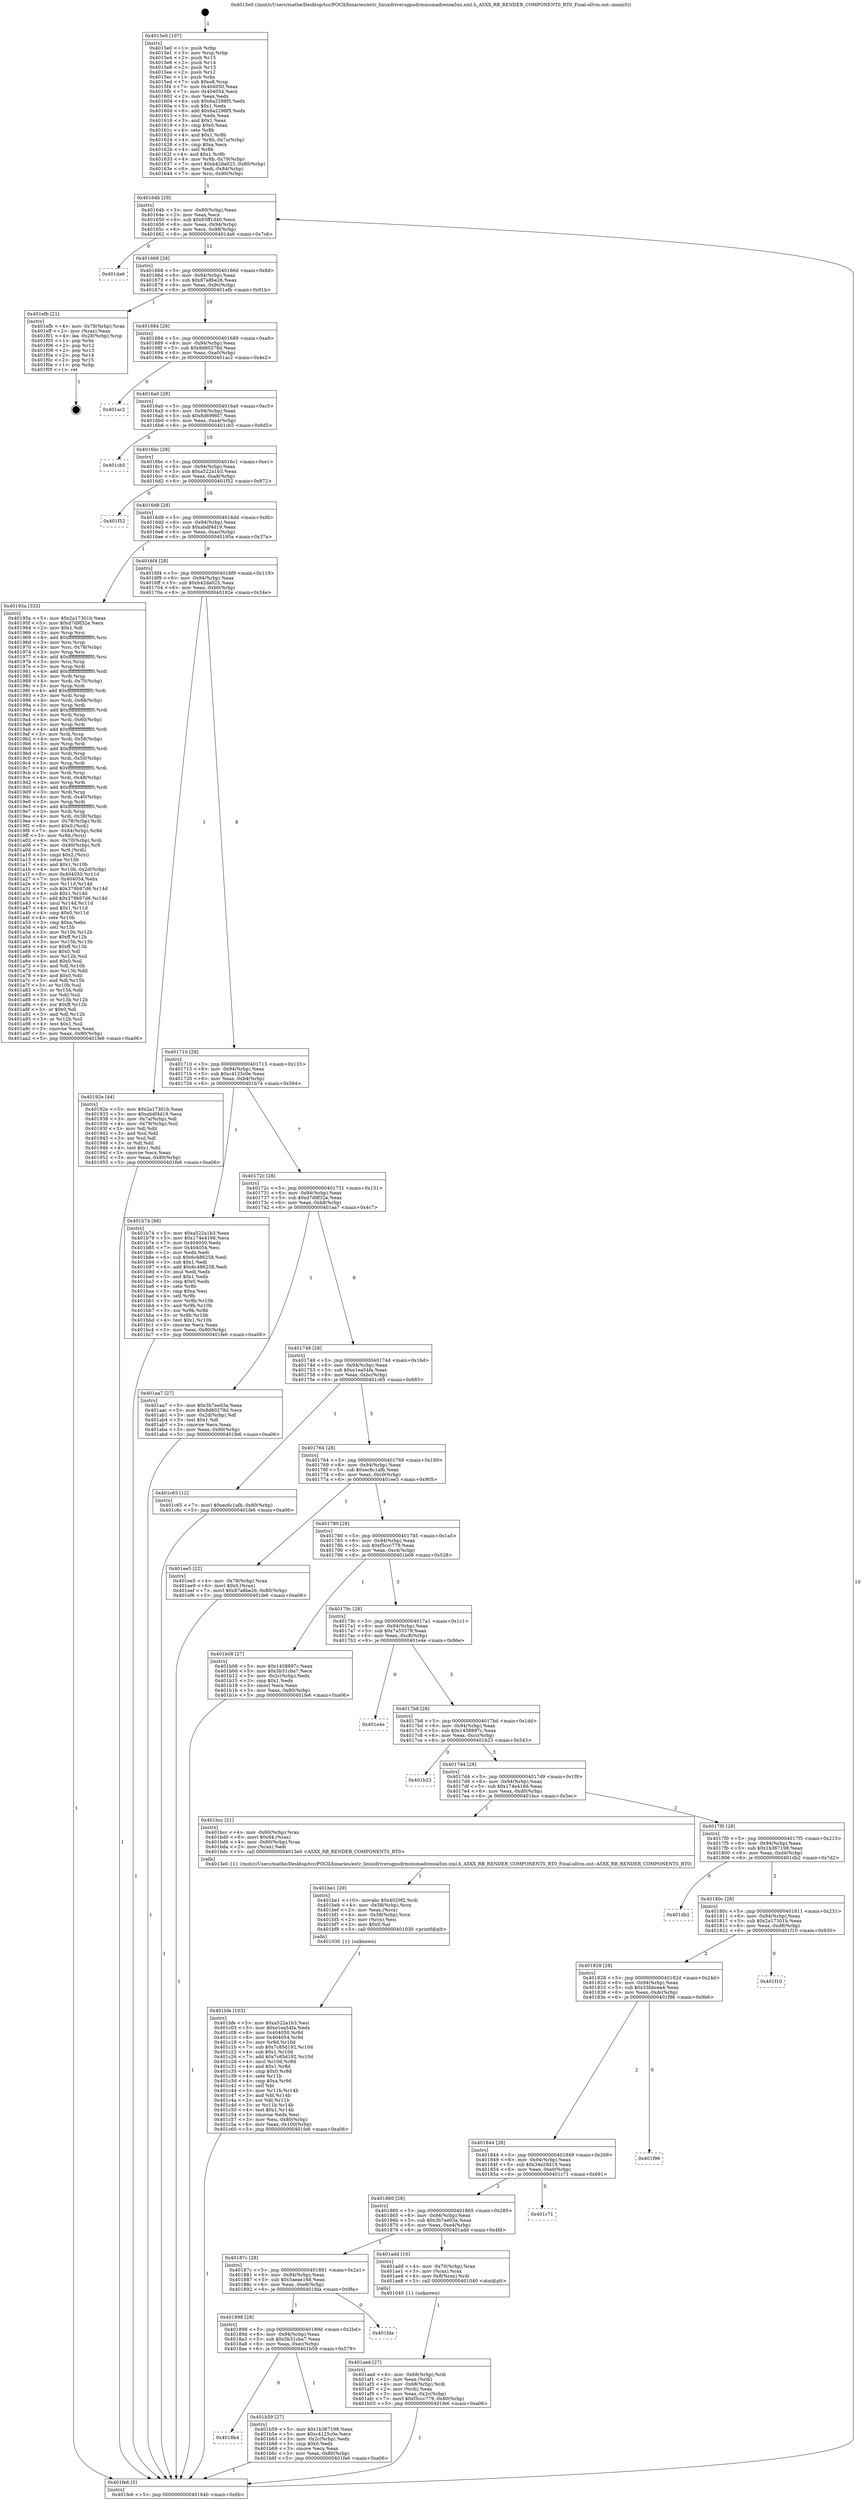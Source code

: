 digraph "0x4015e0" {
  label = "0x4015e0 (/mnt/c/Users/mathe/Desktop/tcc/POCII/binaries/extr_linuxdriversgpudrmmsmadrenoa5xx.xml.h_A5XX_RB_RENDER_COMPONENTS_RT0_Final-ollvm.out::main(0))"
  labelloc = "t"
  node[shape=record]

  Entry [label="",width=0.3,height=0.3,shape=circle,fillcolor=black,style=filled]
  "0x40164b" [label="{
     0x40164b [29]\l
     | [instrs]\l
     &nbsp;&nbsp;0x40164b \<+3\>: mov -0x80(%rbp),%eax\l
     &nbsp;&nbsp;0x40164e \<+2\>: mov %eax,%ecx\l
     &nbsp;&nbsp;0x401650 \<+6\>: sub $0x83ff1d40,%ecx\l
     &nbsp;&nbsp;0x401656 \<+6\>: mov %eax,-0x94(%rbp)\l
     &nbsp;&nbsp;0x40165c \<+6\>: mov %ecx,-0x98(%rbp)\l
     &nbsp;&nbsp;0x401662 \<+6\>: je 0000000000401da6 \<main+0x7c6\>\l
  }"]
  "0x401da6" [label="{
     0x401da6\l
  }", style=dashed]
  "0x401668" [label="{
     0x401668 [28]\l
     | [instrs]\l
     &nbsp;&nbsp;0x401668 \<+5\>: jmp 000000000040166d \<main+0x8d\>\l
     &nbsp;&nbsp;0x40166d \<+6\>: mov -0x94(%rbp),%eax\l
     &nbsp;&nbsp;0x401673 \<+5\>: sub $0x87a8be26,%eax\l
     &nbsp;&nbsp;0x401678 \<+6\>: mov %eax,-0x9c(%rbp)\l
     &nbsp;&nbsp;0x40167e \<+6\>: je 0000000000401efb \<main+0x91b\>\l
  }"]
  Exit [label="",width=0.3,height=0.3,shape=circle,fillcolor=black,style=filled,peripheries=2]
  "0x401efb" [label="{
     0x401efb [21]\l
     | [instrs]\l
     &nbsp;&nbsp;0x401efb \<+4\>: mov -0x78(%rbp),%rax\l
     &nbsp;&nbsp;0x401eff \<+2\>: mov (%rax),%eax\l
     &nbsp;&nbsp;0x401f01 \<+4\>: lea -0x28(%rbp),%rsp\l
     &nbsp;&nbsp;0x401f05 \<+1\>: pop %rbx\l
     &nbsp;&nbsp;0x401f06 \<+2\>: pop %r12\l
     &nbsp;&nbsp;0x401f08 \<+2\>: pop %r13\l
     &nbsp;&nbsp;0x401f0a \<+2\>: pop %r14\l
     &nbsp;&nbsp;0x401f0c \<+2\>: pop %r15\l
     &nbsp;&nbsp;0x401f0e \<+1\>: pop %rbp\l
     &nbsp;&nbsp;0x401f0f \<+1\>: ret\l
  }"]
  "0x401684" [label="{
     0x401684 [28]\l
     | [instrs]\l
     &nbsp;&nbsp;0x401684 \<+5\>: jmp 0000000000401689 \<main+0xa9\>\l
     &nbsp;&nbsp;0x401689 \<+6\>: mov -0x94(%rbp),%eax\l
     &nbsp;&nbsp;0x40168f \<+5\>: sub $0x8d60278d,%eax\l
     &nbsp;&nbsp;0x401694 \<+6\>: mov %eax,-0xa0(%rbp)\l
     &nbsp;&nbsp;0x40169a \<+6\>: je 0000000000401ac2 \<main+0x4e2\>\l
  }"]
  "0x401bfe" [label="{
     0x401bfe [103]\l
     | [instrs]\l
     &nbsp;&nbsp;0x401bfe \<+5\>: mov $0xa522a1b3,%esi\l
     &nbsp;&nbsp;0x401c03 \<+5\>: mov $0xe1ea54fa,%edx\l
     &nbsp;&nbsp;0x401c08 \<+8\>: mov 0x404050,%r8d\l
     &nbsp;&nbsp;0x401c10 \<+8\>: mov 0x404054,%r9d\l
     &nbsp;&nbsp;0x401c18 \<+3\>: mov %r8d,%r10d\l
     &nbsp;&nbsp;0x401c1b \<+7\>: sub $0x7c85d192,%r10d\l
     &nbsp;&nbsp;0x401c22 \<+4\>: sub $0x1,%r10d\l
     &nbsp;&nbsp;0x401c26 \<+7\>: add $0x7c85d192,%r10d\l
     &nbsp;&nbsp;0x401c2d \<+4\>: imul %r10d,%r8d\l
     &nbsp;&nbsp;0x401c31 \<+4\>: and $0x1,%r8d\l
     &nbsp;&nbsp;0x401c35 \<+4\>: cmp $0x0,%r8d\l
     &nbsp;&nbsp;0x401c39 \<+4\>: sete %r11b\l
     &nbsp;&nbsp;0x401c3d \<+4\>: cmp $0xa,%r9d\l
     &nbsp;&nbsp;0x401c41 \<+3\>: setl %bl\l
     &nbsp;&nbsp;0x401c44 \<+3\>: mov %r11b,%r14b\l
     &nbsp;&nbsp;0x401c47 \<+3\>: and %bl,%r14b\l
     &nbsp;&nbsp;0x401c4a \<+3\>: xor %bl,%r11b\l
     &nbsp;&nbsp;0x401c4d \<+3\>: or %r11b,%r14b\l
     &nbsp;&nbsp;0x401c50 \<+4\>: test $0x1,%r14b\l
     &nbsp;&nbsp;0x401c54 \<+3\>: cmovne %edx,%esi\l
     &nbsp;&nbsp;0x401c57 \<+3\>: mov %esi,-0x80(%rbp)\l
     &nbsp;&nbsp;0x401c5a \<+6\>: mov %eax,-0x100(%rbp)\l
     &nbsp;&nbsp;0x401c60 \<+5\>: jmp 0000000000401fe6 \<main+0xa06\>\l
  }"]
  "0x401ac2" [label="{
     0x401ac2\l
  }", style=dashed]
  "0x4016a0" [label="{
     0x4016a0 [28]\l
     | [instrs]\l
     &nbsp;&nbsp;0x4016a0 \<+5\>: jmp 00000000004016a5 \<main+0xc5\>\l
     &nbsp;&nbsp;0x4016a5 \<+6\>: mov -0x94(%rbp),%eax\l
     &nbsp;&nbsp;0x4016ab \<+5\>: sub $0x8d699fd7,%eax\l
     &nbsp;&nbsp;0x4016b0 \<+6\>: mov %eax,-0xa4(%rbp)\l
     &nbsp;&nbsp;0x4016b6 \<+6\>: je 0000000000401cb5 \<main+0x6d5\>\l
  }"]
  "0x401be1" [label="{
     0x401be1 [29]\l
     | [instrs]\l
     &nbsp;&nbsp;0x401be1 \<+10\>: movabs $0x4020f2,%rdi\l
     &nbsp;&nbsp;0x401beb \<+4\>: mov -0x58(%rbp),%rcx\l
     &nbsp;&nbsp;0x401bef \<+2\>: mov %eax,(%rcx)\l
     &nbsp;&nbsp;0x401bf1 \<+4\>: mov -0x58(%rbp),%rcx\l
     &nbsp;&nbsp;0x401bf5 \<+2\>: mov (%rcx),%esi\l
     &nbsp;&nbsp;0x401bf7 \<+2\>: mov $0x0,%al\l
     &nbsp;&nbsp;0x401bf9 \<+5\>: call 0000000000401030 \<printf@plt\>\l
     | [calls]\l
     &nbsp;&nbsp;0x401030 \{1\} (unknown)\l
  }"]
  "0x401cb5" [label="{
     0x401cb5\l
  }", style=dashed]
  "0x4016bc" [label="{
     0x4016bc [28]\l
     | [instrs]\l
     &nbsp;&nbsp;0x4016bc \<+5\>: jmp 00000000004016c1 \<main+0xe1\>\l
     &nbsp;&nbsp;0x4016c1 \<+6\>: mov -0x94(%rbp),%eax\l
     &nbsp;&nbsp;0x4016c7 \<+5\>: sub $0xa522a1b3,%eax\l
     &nbsp;&nbsp;0x4016cc \<+6\>: mov %eax,-0xa8(%rbp)\l
     &nbsp;&nbsp;0x4016d2 \<+6\>: je 0000000000401f52 \<main+0x972\>\l
  }"]
  "0x4018b4" [label="{
     0x4018b4\l
  }", style=dashed]
  "0x401f52" [label="{
     0x401f52\l
  }", style=dashed]
  "0x4016d8" [label="{
     0x4016d8 [28]\l
     | [instrs]\l
     &nbsp;&nbsp;0x4016d8 \<+5\>: jmp 00000000004016dd \<main+0xfd\>\l
     &nbsp;&nbsp;0x4016dd \<+6\>: mov -0x94(%rbp),%eax\l
     &nbsp;&nbsp;0x4016e3 \<+5\>: sub $0xabdf4d19,%eax\l
     &nbsp;&nbsp;0x4016e8 \<+6\>: mov %eax,-0xac(%rbp)\l
     &nbsp;&nbsp;0x4016ee \<+6\>: je 000000000040195a \<main+0x37a\>\l
  }"]
  "0x401b59" [label="{
     0x401b59 [27]\l
     | [instrs]\l
     &nbsp;&nbsp;0x401b59 \<+5\>: mov $0x1b367198,%eax\l
     &nbsp;&nbsp;0x401b5e \<+5\>: mov $0xc4125c0e,%ecx\l
     &nbsp;&nbsp;0x401b63 \<+3\>: mov -0x2c(%rbp),%edx\l
     &nbsp;&nbsp;0x401b66 \<+3\>: cmp $0x0,%edx\l
     &nbsp;&nbsp;0x401b69 \<+3\>: cmove %ecx,%eax\l
     &nbsp;&nbsp;0x401b6c \<+3\>: mov %eax,-0x80(%rbp)\l
     &nbsp;&nbsp;0x401b6f \<+5\>: jmp 0000000000401fe6 \<main+0xa06\>\l
  }"]
  "0x40195a" [label="{
     0x40195a [333]\l
     | [instrs]\l
     &nbsp;&nbsp;0x40195a \<+5\>: mov $0x2a17301b,%eax\l
     &nbsp;&nbsp;0x40195f \<+5\>: mov $0xd7d9f32e,%ecx\l
     &nbsp;&nbsp;0x401964 \<+2\>: mov $0x1,%dl\l
     &nbsp;&nbsp;0x401966 \<+3\>: mov %rsp,%rsi\l
     &nbsp;&nbsp;0x401969 \<+4\>: add $0xfffffffffffffff0,%rsi\l
     &nbsp;&nbsp;0x40196d \<+3\>: mov %rsi,%rsp\l
     &nbsp;&nbsp;0x401970 \<+4\>: mov %rsi,-0x78(%rbp)\l
     &nbsp;&nbsp;0x401974 \<+3\>: mov %rsp,%rsi\l
     &nbsp;&nbsp;0x401977 \<+4\>: add $0xfffffffffffffff0,%rsi\l
     &nbsp;&nbsp;0x40197b \<+3\>: mov %rsi,%rsp\l
     &nbsp;&nbsp;0x40197e \<+3\>: mov %rsp,%rdi\l
     &nbsp;&nbsp;0x401981 \<+4\>: add $0xfffffffffffffff0,%rdi\l
     &nbsp;&nbsp;0x401985 \<+3\>: mov %rdi,%rsp\l
     &nbsp;&nbsp;0x401988 \<+4\>: mov %rdi,-0x70(%rbp)\l
     &nbsp;&nbsp;0x40198c \<+3\>: mov %rsp,%rdi\l
     &nbsp;&nbsp;0x40198f \<+4\>: add $0xfffffffffffffff0,%rdi\l
     &nbsp;&nbsp;0x401993 \<+3\>: mov %rdi,%rsp\l
     &nbsp;&nbsp;0x401996 \<+4\>: mov %rdi,-0x68(%rbp)\l
     &nbsp;&nbsp;0x40199a \<+3\>: mov %rsp,%rdi\l
     &nbsp;&nbsp;0x40199d \<+4\>: add $0xfffffffffffffff0,%rdi\l
     &nbsp;&nbsp;0x4019a1 \<+3\>: mov %rdi,%rsp\l
     &nbsp;&nbsp;0x4019a4 \<+4\>: mov %rdi,-0x60(%rbp)\l
     &nbsp;&nbsp;0x4019a8 \<+3\>: mov %rsp,%rdi\l
     &nbsp;&nbsp;0x4019ab \<+4\>: add $0xfffffffffffffff0,%rdi\l
     &nbsp;&nbsp;0x4019af \<+3\>: mov %rdi,%rsp\l
     &nbsp;&nbsp;0x4019b2 \<+4\>: mov %rdi,-0x58(%rbp)\l
     &nbsp;&nbsp;0x4019b6 \<+3\>: mov %rsp,%rdi\l
     &nbsp;&nbsp;0x4019b9 \<+4\>: add $0xfffffffffffffff0,%rdi\l
     &nbsp;&nbsp;0x4019bd \<+3\>: mov %rdi,%rsp\l
     &nbsp;&nbsp;0x4019c0 \<+4\>: mov %rdi,-0x50(%rbp)\l
     &nbsp;&nbsp;0x4019c4 \<+3\>: mov %rsp,%rdi\l
     &nbsp;&nbsp;0x4019c7 \<+4\>: add $0xfffffffffffffff0,%rdi\l
     &nbsp;&nbsp;0x4019cb \<+3\>: mov %rdi,%rsp\l
     &nbsp;&nbsp;0x4019ce \<+4\>: mov %rdi,-0x48(%rbp)\l
     &nbsp;&nbsp;0x4019d2 \<+3\>: mov %rsp,%rdi\l
     &nbsp;&nbsp;0x4019d5 \<+4\>: add $0xfffffffffffffff0,%rdi\l
     &nbsp;&nbsp;0x4019d9 \<+3\>: mov %rdi,%rsp\l
     &nbsp;&nbsp;0x4019dc \<+4\>: mov %rdi,-0x40(%rbp)\l
     &nbsp;&nbsp;0x4019e0 \<+3\>: mov %rsp,%rdi\l
     &nbsp;&nbsp;0x4019e3 \<+4\>: add $0xfffffffffffffff0,%rdi\l
     &nbsp;&nbsp;0x4019e7 \<+3\>: mov %rdi,%rsp\l
     &nbsp;&nbsp;0x4019ea \<+4\>: mov %rdi,-0x38(%rbp)\l
     &nbsp;&nbsp;0x4019ee \<+4\>: mov -0x78(%rbp),%rdi\l
     &nbsp;&nbsp;0x4019f2 \<+6\>: movl $0x0,(%rdi)\l
     &nbsp;&nbsp;0x4019f8 \<+7\>: mov -0x84(%rbp),%r8d\l
     &nbsp;&nbsp;0x4019ff \<+3\>: mov %r8d,(%rsi)\l
     &nbsp;&nbsp;0x401a02 \<+4\>: mov -0x70(%rbp),%rdi\l
     &nbsp;&nbsp;0x401a06 \<+7\>: mov -0x90(%rbp),%r9\l
     &nbsp;&nbsp;0x401a0d \<+3\>: mov %r9,(%rdi)\l
     &nbsp;&nbsp;0x401a10 \<+3\>: cmpl $0x2,(%rsi)\l
     &nbsp;&nbsp;0x401a13 \<+4\>: setne %r10b\l
     &nbsp;&nbsp;0x401a17 \<+4\>: and $0x1,%r10b\l
     &nbsp;&nbsp;0x401a1b \<+4\>: mov %r10b,-0x2d(%rbp)\l
     &nbsp;&nbsp;0x401a1f \<+8\>: mov 0x404050,%r11d\l
     &nbsp;&nbsp;0x401a27 \<+7\>: mov 0x404054,%ebx\l
     &nbsp;&nbsp;0x401a2e \<+3\>: mov %r11d,%r14d\l
     &nbsp;&nbsp;0x401a31 \<+7\>: sub $0x379b97d6,%r14d\l
     &nbsp;&nbsp;0x401a38 \<+4\>: sub $0x1,%r14d\l
     &nbsp;&nbsp;0x401a3c \<+7\>: add $0x379b97d6,%r14d\l
     &nbsp;&nbsp;0x401a43 \<+4\>: imul %r14d,%r11d\l
     &nbsp;&nbsp;0x401a47 \<+4\>: and $0x1,%r11d\l
     &nbsp;&nbsp;0x401a4b \<+4\>: cmp $0x0,%r11d\l
     &nbsp;&nbsp;0x401a4f \<+4\>: sete %r10b\l
     &nbsp;&nbsp;0x401a53 \<+3\>: cmp $0xa,%ebx\l
     &nbsp;&nbsp;0x401a56 \<+4\>: setl %r15b\l
     &nbsp;&nbsp;0x401a5a \<+3\>: mov %r10b,%r12b\l
     &nbsp;&nbsp;0x401a5d \<+4\>: xor $0xff,%r12b\l
     &nbsp;&nbsp;0x401a61 \<+3\>: mov %r15b,%r13b\l
     &nbsp;&nbsp;0x401a64 \<+4\>: xor $0xff,%r13b\l
     &nbsp;&nbsp;0x401a68 \<+3\>: xor $0x0,%dl\l
     &nbsp;&nbsp;0x401a6b \<+3\>: mov %r12b,%sil\l
     &nbsp;&nbsp;0x401a6e \<+4\>: and $0x0,%sil\l
     &nbsp;&nbsp;0x401a72 \<+3\>: and %dl,%r10b\l
     &nbsp;&nbsp;0x401a75 \<+3\>: mov %r13b,%dil\l
     &nbsp;&nbsp;0x401a78 \<+4\>: and $0x0,%dil\l
     &nbsp;&nbsp;0x401a7c \<+3\>: and %dl,%r15b\l
     &nbsp;&nbsp;0x401a7f \<+3\>: or %r10b,%sil\l
     &nbsp;&nbsp;0x401a82 \<+3\>: or %r15b,%dil\l
     &nbsp;&nbsp;0x401a85 \<+3\>: xor %dil,%sil\l
     &nbsp;&nbsp;0x401a88 \<+3\>: or %r13b,%r12b\l
     &nbsp;&nbsp;0x401a8b \<+4\>: xor $0xff,%r12b\l
     &nbsp;&nbsp;0x401a8f \<+3\>: or $0x0,%dl\l
     &nbsp;&nbsp;0x401a92 \<+3\>: and %dl,%r12b\l
     &nbsp;&nbsp;0x401a95 \<+3\>: or %r12b,%sil\l
     &nbsp;&nbsp;0x401a98 \<+4\>: test $0x1,%sil\l
     &nbsp;&nbsp;0x401a9c \<+3\>: cmovne %ecx,%eax\l
     &nbsp;&nbsp;0x401a9f \<+3\>: mov %eax,-0x80(%rbp)\l
     &nbsp;&nbsp;0x401aa2 \<+5\>: jmp 0000000000401fe6 \<main+0xa06\>\l
  }"]
  "0x4016f4" [label="{
     0x4016f4 [28]\l
     | [instrs]\l
     &nbsp;&nbsp;0x4016f4 \<+5\>: jmp 00000000004016f9 \<main+0x119\>\l
     &nbsp;&nbsp;0x4016f9 \<+6\>: mov -0x94(%rbp),%eax\l
     &nbsp;&nbsp;0x4016ff \<+5\>: sub $0xb42da025,%eax\l
     &nbsp;&nbsp;0x401704 \<+6\>: mov %eax,-0xb0(%rbp)\l
     &nbsp;&nbsp;0x40170a \<+6\>: je 000000000040192e \<main+0x34e\>\l
  }"]
  "0x401898" [label="{
     0x401898 [28]\l
     | [instrs]\l
     &nbsp;&nbsp;0x401898 \<+5\>: jmp 000000000040189d \<main+0x2bd\>\l
     &nbsp;&nbsp;0x40189d \<+6\>: mov -0x94(%rbp),%eax\l
     &nbsp;&nbsp;0x4018a3 \<+5\>: sub $0x5b31cba7,%eax\l
     &nbsp;&nbsp;0x4018a8 \<+6\>: mov %eax,-0xec(%rbp)\l
     &nbsp;&nbsp;0x4018ae \<+6\>: je 0000000000401b59 \<main+0x579\>\l
  }"]
  "0x40192e" [label="{
     0x40192e [44]\l
     | [instrs]\l
     &nbsp;&nbsp;0x40192e \<+5\>: mov $0x2a17301b,%eax\l
     &nbsp;&nbsp;0x401933 \<+5\>: mov $0xabdf4d19,%ecx\l
     &nbsp;&nbsp;0x401938 \<+3\>: mov -0x7a(%rbp),%dl\l
     &nbsp;&nbsp;0x40193b \<+4\>: mov -0x79(%rbp),%sil\l
     &nbsp;&nbsp;0x40193f \<+3\>: mov %dl,%dil\l
     &nbsp;&nbsp;0x401942 \<+3\>: and %sil,%dil\l
     &nbsp;&nbsp;0x401945 \<+3\>: xor %sil,%dl\l
     &nbsp;&nbsp;0x401948 \<+3\>: or %dl,%dil\l
     &nbsp;&nbsp;0x40194b \<+4\>: test $0x1,%dil\l
     &nbsp;&nbsp;0x40194f \<+3\>: cmovne %ecx,%eax\l
     &nbsp;&nbsp;0x401952 \<+3\>: mov %eax,-0x80(%rbp)\l
     &nbsp;&nbsp;0x401955 \<+5\>: jmp 0000000000401fe6 \<main+0xa06\>\l
  }"]
  "0x401710" [label="{
     0x401710 [28]\l
     | [instrs]\l
     &nbsp;&nbsp;0x401710 \<+5\>: jmp 0000000000401715 \<main+0x135\>\l
     &nbsp;&nbsp;0x401715 \<+6\>: mov -0x94(%rbp),%eax\l
     &nbsp;&nbsp;0x40171b \<+5\>: sub $0xc4125c0e,%eax\l
     &nbsp;&nbsp;0x401720 \<+6\>: mov %eax,-0xb4(%rbp)\l
     &nbsp;&nbsp;0x401726 \<+6\>: je 0000000000401b74 \<main+0x594\>\l
  }"]
  "0x401fe6" [label="{
     0x401fe6 [5]\l
     | [instrs]\l
     &nbsp;&nbsp;0x401fe6 \<+5\>: jmp 000000000040164b \<main+0x6b\>\l
  }"]
  "0x4015e0" [label="{
     0x4015e0 [107]\l
     | [instrs]\l
     &nbsp;&nbsp;0x4015e0 \<+1\>: push %rbp\l
     &nbsp;&nbsp;0x4015e1 \<+3\>: mov %rsp,%rbp\l
     &nbsp;&nbsp;0x4015e4 \<+2\>: push %r15\l
     &nbsp;&nbsp;0x4015e6 \<+2\>: push %r14\l
     &nbsp;&nbsp;0x4015e8 \<+2\>: push %r13\l
     &nbsp;&nbsp;0x4015ea \<+2\>: push %r12\l
     &nbsp;&nbsp;0x4015ec \<+1\>: push %rbx\l
     &nbsp;&nbsp;0x4015ed \<+7\>: sub $0xe8,%rsp\l
     &nbsp;&nbsp;0x4015f4 \<+7\>: mov 0x404050,%eax\l
     &nbsp;&nbsp;0x4015fb \<+7\>: mov 0x404054,%ecx\l
     &nbsp;&nbsp;0x401602 \<+2\>: mov %eax,%edx\l
     &nbsp;&nbsp;0x401604 \<+6\>: sub $0x6a2298f5,%edx\l
     &nbsp;&nbsp;0x40160a \<+3\>: sub $0x1,%edx\l
     &nbsp;&nbsp;0x40160d \<+6\>: add $0x6a2298f5,%edx\l
     &nbsp;&nbsp;0x401613 \<+3\>: imul %edx,%eax\l
     &nbsp;&nbsp;0x401616 \<+3\>: and $0x1,%eax\l
     &nbsp;&nbsp;0x401619 \<+3\>: cmp $0x0,%eax\l
     &nbsp;&nbsp;0x40161c \<+4\>: sete %r8b\l
     &nbsp;&nbsp;0x401620 \<+4\>: and $0x1,%r8b\l
     &nbsp;&nbsp;0x401624 \<+4\>: mov %r8b,-0x7a(%rbp)\l
     &nbsp;&nbsp;0x401628 \<+3\>: cmp $0xa,%ecx\l
     &nbsp;&nbsp;0x40162b \<+4\>: setl %r8b\l
     &nbsp;&nbsp;0x40162f \<+4\>: and $0x1,%r8b\l
     &nbsp;&nbsp;0x401633 \<+4\>: mov %r8b,-0x79(%rbp)\l
     &nbsp;&nbsp;0x401637 \<+7\>: movl $0xb42da025,-0x80(%rbp)\l
     &nbsp;&nbsp;0x40163e \<+6\>: mov %edi,-0x84(%rbp)\l
     &nbsp;&nbsp;0x401644 \<+7\>: mov %rsi,-0x90(%rbp)\l
  }"]
  "0x401fda" [label="{
     0x401fda\l
  }", style=dashed]
  "0x401aed" [label="{
     0x401aed [27]\l
     | [instrs]\l
     &nbsp;&nbsp;0x401aed \<+4\>: mov -0x68(%rbp),%rdi\l
     &nbsp;&nbsp;0x401af1 \<+2\>: mov %eax,(%rdi)\l
     &nbsp;&nbsp;0x401af3 \<+4\>: mov -0x68(%rbp),%rdi\l
     &nbsp;&nbsp;0x401af7 \<+2\>: mov (%rdi),%eax\l
     &nbsp;&nbsp;0x401af9 \<+3\>: mov %eax,-0x2c(%rbp)\l
     &nbsp;&nbsp;0x401afc \<+7\>: movl $0xf5ccc779,-0x80(%rbp)\l
     &nbsp;&nbsp;0x401b03 \<+5\>: jmp 0000000000401fe6 \<main+0xa06\>\l
  }"]
  "0x401b74" [label="{
     0x401b74 [88]\l
     | [instrs]\l
     &nbsp;&nbsp;0x401b74 \<+5\>: mov $0xa522a1b3,%eax\l
     &nbsp;&nbsp;0x401b79 \<+5\>: mov $0x174e4166,%ecx\l
     &nbsp;&nbsp;0x401b7e \<+7\>: mov 0x404050,%edx\l
     &nbsp;&nbsp;0x401b85 \<+7\>: mov 0x404054,%esi\l
     &nbsp;&nbsp;0x401b8c \<+2\>: mov %edx,%edi\l
     &nbsp;&nbsp;0x401b8e \<+6\>: sub $0x6c486258,%edi\l
     &nbsp;&nbsp;0x401b94 \<+3\>: sub $0x1,%edi\l
     &nbsp;&nbsp;0x401b97 \<+6\>: add $0x6c486258,%edi\l
     &nbsp;&nbsp;0x401b9d \<+3\>: imul %edi,%edx\l
     &nbsp;&nbsp;0x401ba0 \<+3\>: and $0x1,%edx\l
     &nbsp;&nbsp;0x401ba3 \<+3\>: cmp $0x0,%edx\l
     &nbsp;&nbsp;0x401ba6 \<+4\>: sete %r8b\l
     &nbsp;&nbsp;0x401baa \<+3\>: cmp $0xa,%esi\l
     &nbsp;&nbsp;0x401bad \<+4\>: setl %r9b\l
     &nbsp;&nbsp;0x401bb1 \<+3\>: mov %r8b,%r10b\l
     &nbsp;&nbsp;0x401bb4 \<+3\>: and %r9b,%r10b\l
     &nbsp;&nbsp;0x401bb7 \<+3\>: xor %r9b,%r8b\l
     &nbsp;&nbsp;0x401bba \<+3\>: or %r8b,%r10b\l
     &nbsp;&nbsp;0x401bbd \<+4\>: test $0x1,%r10b\l
     &nbsp;&nbsp;0x401bc1 \<+3\>: cmovne %ecx,%eax\l
     &nbsp;&nbsp;0x401bc4 \<+3\>: mov %eax,-0x80(%rbp)\l
     &nbsp;&nbsp;0x401bc7 \<+5\>: jmp 0000000000401fe6 \<main+0xa06\>\l
  }"]
  "0x40172c" [label="{
     0x40172c [28]\l
     | [instrs]\l
     &nbsp;&nbsp;0x40172c \<+5\>: jmp 0000000000401731 \<main+0x151\>\l
     &nbsp;&nbsp;0x401731 \<+6\>: mov -0x94(%rbp),%eax\l
     &nbsp;&nbsp;0x401737 \<+5\>: sub $0xd7d9f32e,%eax\l
     &nbsp;&nbsp;0x40173c \<+6\>: mov %eax,-0xb8(%rbp)\l
     &nbsp;&nbsp;0x401742 \<+6\>: je 0000000000401aa7 \<main+0x4c7\>\l
  }"]
  "0x40187c" [label="{
     0x40187c [28]\l
     | [instrs]\l
     &nbsp;&nbsp;0x40187c \<+5\>: jmp 0000000000401881 \<main+0x2a1\>\l
     &nbsp;&nbsp;0x401881 \<+6\>: mov -0x94(%rbp),%eax\l
     &nbsp;&nbsp;0x401887 \<+5\>: sub $0x5aeae168,%eax\l
     &nbsp;&nbsp;0x40188c \<+6\>: mov %eax,-0xe8(%rbp)\l
     &nbsp;&nbsp;0x401892 \<+6\>: je 0000000000401fda \<main+0x9fa\>\l
  }"]
  "0x401aa7" [label="{
     0x401aa7 [27]\l
     | [instrs]\l
     &nbsp;&nbsp;0x401aa7 \<+5\>: mov $0x3b7ee03a,%eax\l
     &nbsp;&nbsp;0x401aac \<+5\>: mov $0x8d60278d,%ecx\l
     &nbsp;&nbsp;0x401ab1 \<+3\>: mov -0x2d(%rbp),%dl\l
     &nbsp;&nbsp;0x401ab4 \<+3\>: test $0x1,%dl\l
     &nbsp;&nbsp;0x401ab7 \<+3\>: cmovne %ecx,%eax\l
     &nbsp;&nbsp;0x401aba \<+3\>: mov %eax,-0x80(%rbp)\l
     &nbsp;&nbsp;0x401abd \<+5\>: jmp 0000000000401fe6 \<main+0xa06\>\l
  }"]
  "0x401748" [label="{
     0x401748 [28]\l
     | [instrs]\l
     &nbsp;&nbsp;0x401748 \<+5\>: jmp 000000000040174d \<main+0x16d\>\l
     &nbsp;&nbsp;0x40174d \<+6\>: mov -0x94(%rbp),%eax\l
     &nbsp;&nbsp;0x401753 \<+5\>: sub $0xe1ea54fa,%eax\l
     &nbsp;&nbsp;0x401758 \<+6\>: mov %eax,-0xbc(%rbp)\l
     &nbsp;&nbsp;0x40175e \<+6\>: je 0000000000401c65 \<main+0x685\>\l
  }"]
  "0x401add" [label="{
     0x401add [16]\l
     | [instrs]\l
     &nbsp;&nbsp;0x401add \<+4\>: mov -0x70(%rbp),%rax\l
     &nbsp;&nbsp;0x401ae1 \<+3\>: mov (%rax),%rax\l
     &nbsp;&nbsp;0x401ae4 \<+4\>: mov 0x8(%rax),%rdi\l
     &nbsp;&nbsp;0x401ae8 \<+5\>: call 0000000000401040 \<atoi@plt\>\l
     | [calls]\l
     &nbsp;&nbsp;0x401040 \{1\} (unknown)\l
  }"]
  "0x401c65" [label="{
     0x401c65 [12]\l
     | [instrs]\l
     &nbsp;&nbsp;0x401c65 \<+7\>: movl $0xec6c1afb,-0x80(%rbp)\l
     &nbsp;&nbsp;0x401c6c \<+5\>: jmp 0000000000401fe6 \<main+0xa06\>\l
  }"]
  "0x401764" [label="{
     0x401764 [28]\l
     | [instrs]\l
     &nbsp;&nbsp;0x401764 \<+5\>: jmp 0000000000401769 \<main+0x189\>\l
     &nbsp;&nbsp;0x401769 \<+6\>: mov -0x94(%rbp),%eax\l
     &nbsp;&nbsp;0x40176f \<+5\>: sub $0xec6c1afb,%eax\l
     &nbsp;&nbsp;0x401774 \<+6\>: mov %eax,-0xc0(%rbp)\l
     &nbsp;&nbsp;0x40177a \<+6\>: je 0000000000401ee5 \<main+0x905\>\l
  }"]
  "0x401860" [label="{
     0x401860 [28]\l
     | [instrs]\l
     &nbsp;&nbsp;0x401860 \<+5\>: jmp 0000000000401865 \<main+0x285\>\l
     &nbsp;&nbsp;0x401865 \<+6\>: mov -0x94(%rbp),%eax\l
     &nbsp;&nbsp;0x40186b \<+5\>: sub $0x3b7ee03a,%eax\l
     &nbsp;&nbsp;0x401870 \<+6\>: mov %eax,-0xe4(%rbp)\l
     &nbsp;&nbsp;0x401876 \<+6\>: je 0000000000401add \<main+0x4fd\>\l
  }"]
  "0x401ee5" [label="{
     0x401ee5 [22]\l
     | [instrs]\l
     &nbsp;&nbsp;0x401ee5 \<+4\>: mov -0x78(%rbp),%rax\l
     &nbsp;&nbsp;0x401ee9 \<+6\>: movl $0x0,(%rax)\l
     &nbsp;&nbsp;0x401eef \<+7\>: movl $0x87a8be26,-0x80(%rbp)\l
     &nbsp;&nbsp;0x401ef6 \<+5\>: jmp 0000000000401fe6 \<main+0xa06\>\l
  }"]
  "0x401780" [label="{
     0x401780 [28]\l
     | [instrs]\l
     &nbsp;&nbsp;0x401780 \<+5\>: jmp 0000000000401785 \<main+0x1a5\>\l
     &nbsp;&nbsp;0x401785 \<+6\>: mov -0x94(%rbp),%eax\l
     &nbsp;&nbsp;0x40178b \<+5\>: sub $0xf5ccc779,%eax\l
     &nbsp;&nbsp;0x401790 \<+6\>: mov %eax,-0xc4(%rbp)\l
     &nbsp;&nbsp;0x401796 \<+6\>: je 0000000000401b08 \<main+0x528\>\l
  }"]
  "0x401c71" [label="{
     0x401c71\l
  }", style=dashed]
  "0x401b08" [label="{
     0x401b08 [27]\l
     | [instrs]\l
     &nbsp;&nbsp;0x401b08 \<+5\>: mov $0x1458897c,%eax\l
     &nbsp;&nbsp;0x401b0d \<+5\>: mov $0x5b31cba7,%ecx\l
     &nbsp;&nbsp;0x401b12 \<+3\>: mov -0x2c(%rbp),%edx\l
     &nbsp;&nbsp;0x401b15 \<+3\>: cmp $0x1,%edx\l
     &nbsp;&nbsp;0x401b18 \<+3\>: cmovl %ecx,%eax\l
     &nbsp;&nbsp;0x401b1b \<+3\>: mov %eax,-0x80(%rbp)\l
     &nbsp;&nbsp;0x401b1e \<+5\>: jmp 0000000000401fe6 \<main+0xa06\>\l
  }"]
  "0x40179c" [label="{
     0x40179c [28]\l
     | [instrs]\l
     &nbsp;&nbsp;0x40179c \<+5\>: jmp 00000000004017a1 \<main+0x1c1\>\l
     &nbsp;&nbsp;0x4017a1 \<+6\>: mov -0x94(%rbp),%eax\l
     &nbsp;&nbsp;0x4017a7 \<+5\>: sub $0x7a55579,%eax\l
     &nbsp;&nbsp;0x4017ac \<+6\>: mov %eax,-0xc8(%rbp)\l
     &nbsp;&nbsp;0x4017b2 \<+6\>: je 0000000000401e4e \<main+0x86e\>\l
  }"]
  "0x401844" [label="{
     0x401844 [28]\l
     | [instrs]\l
     &nbsp;&nbsp;0x401844 \<+5\>: jmp 0000000000401849 \<main+0x269\>\l
     &nbsp;&nbsp;0x401849 \<+6\>: mov -0x94(%rbp),%eax\l
     &nbsp;&nbsp;0x40184f \<+5\>: sub $0x34e28d19,%eax\l
     &nbsp;&nbsp;0x401854 \<+6\>: mov %eax,-0xe0(%rbp)\l
     &nbsp;&nbsp;0x40185a \<+6\>: je 0000000000401c71 \<main+0x691\>\l
  }"]
  "0x401e4e" [label="{
     0x401e4e\l
  }", style=dashed]
  "0x4017b8" [label="{
     0x4017b8 [28]\l
     | [instrs]\l
     &nbsp;&nbsp;0x4017b8 \<+5\>: jmp 00000000004017bd \<main+0x1dd\>\l
     &nbsp;&nbsp;0x4017bd \<+6\>: mov -0x94(%rbp),%eax\l
     &nbsp;&nbsp;0x4017c3 \<+5\>: sub $0x1458897c,%eax\l
     &nbsp;&nbsp;0x4017c8 \<+6\>: mov %eax,-0xcc(%rbp)\l
     &nbsp;&nbsp;0x4017ce \<+6\>: je 0000000000401b23 \<main+0x543\>\l
  }"]
  "0x401f96" [label="{
     0x401f96\l
  }", style=dashed]
  "0x401b23" [label="{
     0x401b23\l
  }", style=dashed]
  "0x4017d4" [label="{
     0x4017d4 [28]\l
     | [instrs]\l
     &nbsp;&nbsp;0x4017d4 \<+5\>: jmp 00000000004017d9 \<main+0x1f9\>\l
     &nbsp;&nbsp;0x4017d9 \<+6\>: mov -0x94(%rbp),%eax\l
     &nbsp;&nbsp;0x4017df \<+5\>: sub $0x174e4166,%eax\l
     &nbsp;&nbsp;0x4017e4 \<+6\>: mov %eax,-0xd0(%rbp)\l
     &nbsp;&nbsp;0x4017ea \<+6\>: je 0000000000401bcc \<main+0x5ec\>\l
  }"]
  "0x401828" [label="{
     0x401828 [28]\l
     | [instrs]\l
     &nbsp;&nbsp;0x401828 \<+5\>: jmp 000000000040182d \<main+0x24d\>\l
     &nbsp;&nbsp;0x40182d \<+6\>: mov -0x94(%rbp),%eax\l
     &nbsp;&nbsp;0x401833 \<+5\>: sub $0x33bbcea4,%eax\l
     &nbsp;&nbsp;0x401838 \<+6\>: mov %eax,-0xdc(%rbp)\l
     &nbsp;&nbsp;0x40183e \<+6\>: je 0000000000401f96 \<main+0x9b6\>\l
  }"]
  "0x401bcc" [label="{
     0x401bcc [21]\l
     | [instrs]\l
     &nbsp;&nbsp;0x401bcc \<+4\>: mov -0x60(%rbp),%rax\l
     &nbsp;&nbsp;0x401bd0 \<+6\>: movl $0x64,(%rax)\l
     &nbsp;&nbsp;0x401bd6 \<+4\>: mov -0x60(%rbp),%rax\l
     &nbsp;&nbsp;0x401bda \<+2\>: mov (%rax),%edi\l
     &nbsp;&nbsp;0x401bdc \<+5\>: call 00000000004013e0 \<A5XX_RB_RENDER_COMPONENTS_RT0\>\l
     | [calls]\l
     &nbsp;&nbsp;0x4013e0 \{1\} (/mnt/c/Users/mathe/Desktop/tcc/POCII/binaries/extr_linuxdriversgpudrmmsmadrenoa5xx.xml.h_A5XX_RB_RENDER_COMPONENTS_RT0_Final-ollvm.out::A5XX_RB_RENDER_COMPONENTS_RT0)\l
  }"]
  "0x4017f0" [label="{
     0x4017f0 [28]\l
     | [instrs]\l
     &nbsp;&nbsp;0x4017f0 \<+5\>: jmp 00000000004017f5 \<main+0x215\>\l
     &nbsp;&nbsp;0x4017f5 \<+6\>: mov -0x94(%rbp),%eax\l
     &nbsp;&nbsp;0x4017fb \<+5\>: sub $0x1b367198,%eax\l
     &nbsp;&nbsp;0x401800 \<+6\>: mov %eax,-0xd4(%rbp)\l
     &nbsp;&nbsp;0x401806 \<+6\>: je 0000000000401db2 \<main+0x7d2\>\l
  }"]
  "0x401f10" [label="{
     0x401f10\l
  }", style=dashed]
  "0x401db2" [label="{
     0x401db2\l
  }", style=dashed]
  "0x40180c" [label="{
     0x40180c [28]\l
     | [instrs]\l
     &nbsp;&nbsp;0x40180c \<+5\>: jmp 0000000000401811 \<main+0x231\>\l
     &nbsp;&nbsp;0x401811 \<+6\>: mov -0x94(%rbp),%eax\l
     &nbsp;&nbsp;0x401817 \<+5\>: sub $0x2a17301b,%eax\l
     &nbsp;&nbsp;0x40181c \<+6\>: mov %eax,-0xd8(%rbp)\l
     &nbsp;&nbsp;0x401822 \<+6\>: je 0000000000401f10 \<main+0x930\>\l
  }"]
  Entry -> "0x4015e0" [label=" 1"]
  "0x40164b" -> "0x401da6" [label=" 0"]
  "0x40164b" -> "0x401668" [label=" 11"]
  "0x401efb" -> Exit [label=" 1"]
  "0x401668" -> "0x401efb" [label=" 1"]
  "0x401668" -> "0x401684" [label=" 10"]
  "0x401ee5" -> "0x401fe6" [label=" 1"]
  "0x401684" -> "0x401ac2" [label=" 0"]
  "0x401684" -> "0x4016a0" [label=" 10"]
  "0x401c65" -> "0x401fe6" [label=" 1"]
  "0x4016a0" -> "0x401cb5" [label=" 0"]
  "0x4016a0" -> "0x4016bc" [label=" 10"]
  "0x401bfe" -> "0x401fe6" [label=" 1"]
  "0x4016bc" -> "0x401f52" [label=" 0"]
  "0x4016bc" -> "0x4016d8" [label=" 10"]
  "0x401be1" -> "0x401bfe" [label=" 1"]
  "0x4016d8" -> "0x40195a" [label=" 1"]
  "0x4016d8" -> "0x4016f4" [label=" 9"]
  "0x401bcc" -> "0x401be1" [label=" 1"]
  "0x4016f4" -> "0x40192e" [label=" 1"]
  "0x4016f4" -> "0x401710" [label=" 8"]
  "0x40192e" -> "0x401fe6" [label=" 1"]
  "0x4015e0" -> "0x40164b" [label=" 1"]
  "0x401fe6" -> "0x40164b" [label=" 10"]
  "0x401b59" -> "0x401fe6" [label=" 1"]
  "0x40195a" -> "0x401fe6" [label=" 1"]
  "0x401898" -> "0x4018b4" [label=" 0"]
  "0x401710" -> "0x401b74" [label=" 1"]
  "0x401710" -> "0x40172c" [label=" 7"]
  "0x401b74" -> "0x401fe6" [label=" 1"]
  "0x40172c" -> "0x401aa7" [label=" 1"]
  "0x40172c" -> "0x401748" [label=" 6"]
  "0x401aa7" -> "0x401fe6" [label=" 1"]
  "0x40187c" -> "0x401898" [label=" 1"]
  "0x401748" -> "0x401c65" [label=" 1"]
  "0x401748" -> "0x401764" [label=" 5"]
  "0x40187c" -> "0x401fda" [label=" 0"]
  "0x401764" -> "0x401ee5" [label=" 1"]
  "0x401764" -> "0x401780" [label=" 4"]
  "0x401b08" -> "0x401fe6" [label=" 1"]
  "0x401780" -> "0x401b08" [label=" 1"]
  "0x401780" -> "0x40179c" [label=" 3"]
  "0x401aed" -> "0x401fe6" [label=" 1"]
  "0x40179c" -> "0x401e4e" [label=" 0"]
  "0x40179c" -> "0x4017b8" [label=" 3"]
  "0x401860" -> "0x40187c" [label=" 1"]
  "0x4017b8" -> "0x401b23" [label=" 0"]
  "0x4017b8" -> "0x4017d4" [label=" 3"]
  "0x401860" -> "0x401add" [label=" 1"]
  "0x4017d4" -> "0x401bcc" [label=" 1"]
  "0x4017d4" -> "0x4017f0" [label=" 2"]
  "0x401844" -> "0x401860" [label=" 2"]
  "0x4017f0" -> "0x401db2" [label=" 0"]
  "0x4017f0" -> "0x40180c" [label=" 2"]
  "0x401844" -> "0x401c71" [label=" 0"]
  "0x40180c" -> "0x401f10" [label=" 0"]
  "0x40180c" -> "0x401828" [label=" 2"]
  "0x401898" -> "0x401b59" [label=" 1"]
  "0x401828" -> "0x401f96" [label=" 0"]
  "0x401828" -> "0x401844" [label=" 2"]
  "0x401add" -> "0x401aed" [label=" 1"]
}
